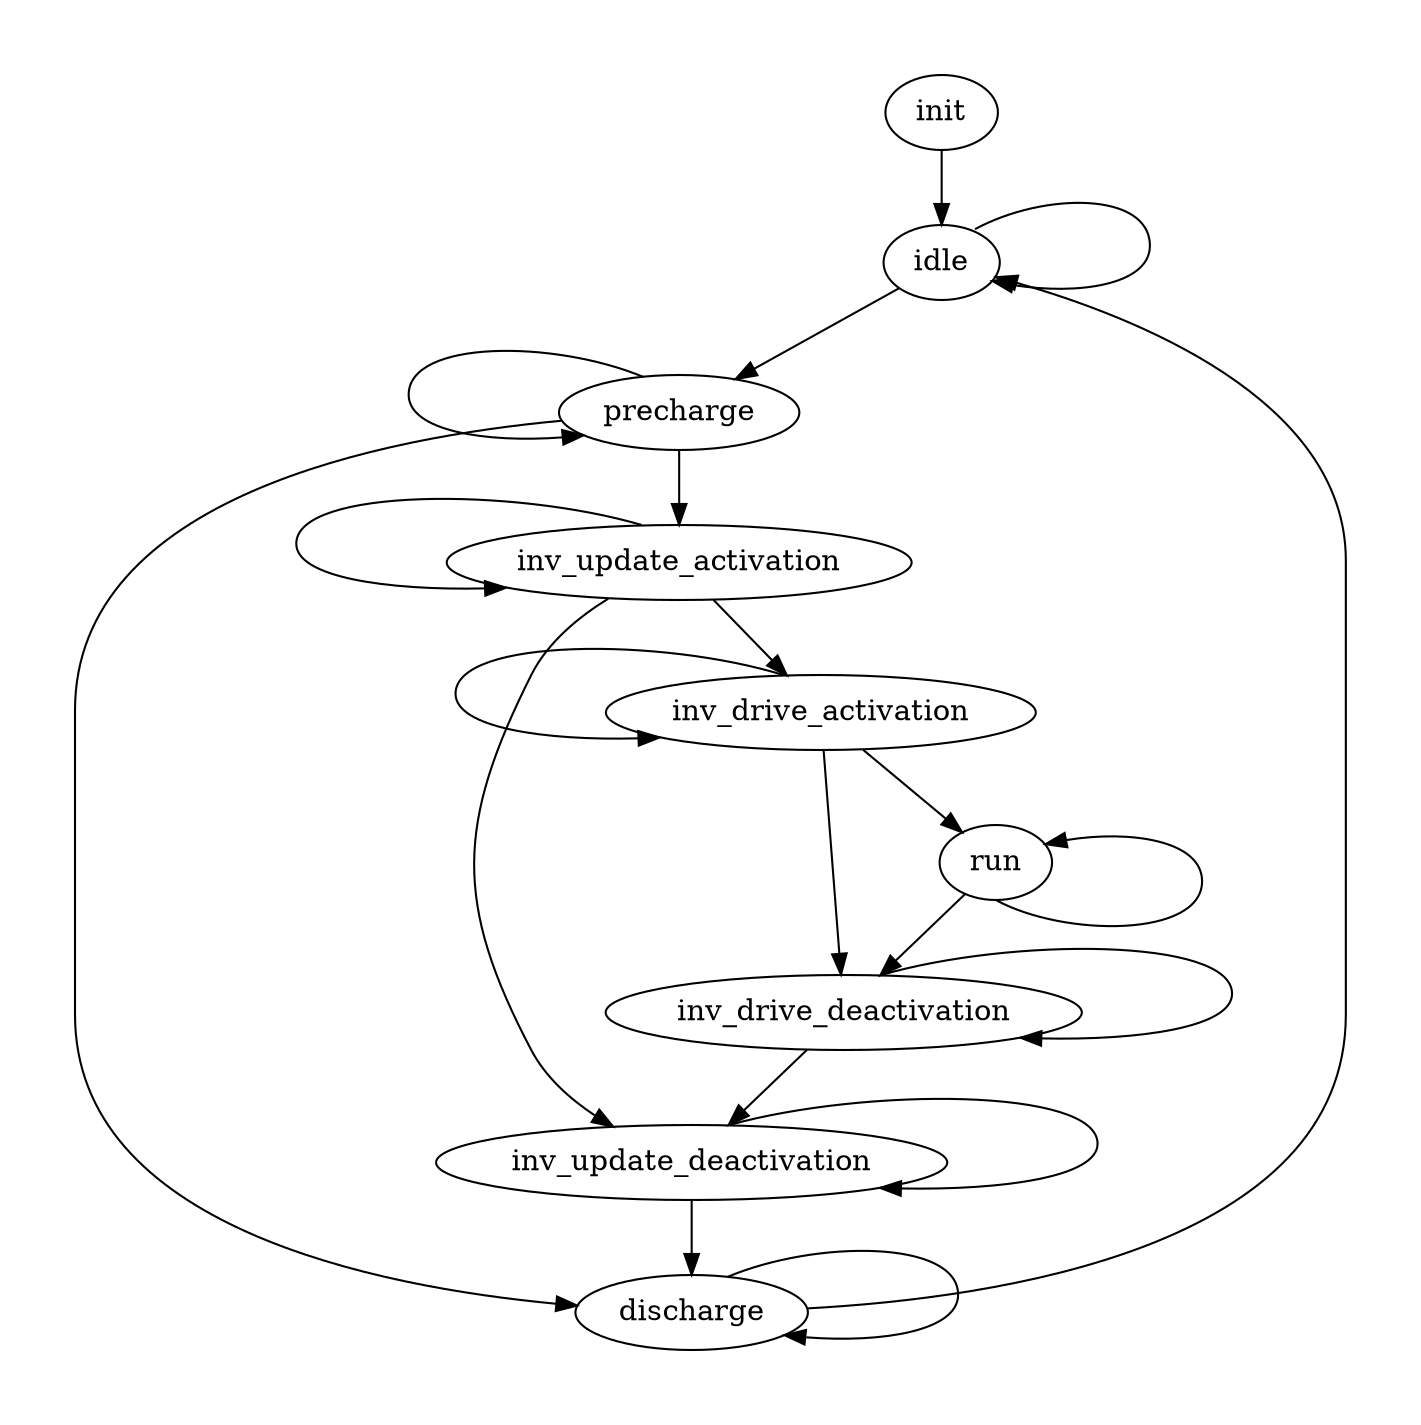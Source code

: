 digraph "vehicle_fsm" {
    graph [pad="0.5", nodesep="1", ranksep="0.5"]
    margin=0
    layout=dot
    node [shape=oval]

    init
    idle
    precharge
    discharge
    inv_update_activation
    inv_update_deactivation
    inv_drive_activation
    inv_drive_deactivation
    run

    # Uncomment for nice drawing
    # { rank=source;init; }
    # { rank=same;precharge;discharge; }
    # { rank=same;inv_update_activation;inv_update_deactivation; }
    # { rank=same;inv_drive_activation;inv_drive_deactivation; }
    # { rank=sink;run; }

    init -> idle

    idle -> precharge
    idle:ne -> idle
    
    precharge -> inv_update_activation
    precharge:nw -> precharge
    precharge -> discharge
    
    inv_update_activation -> inv_drive_activation
    inv_update_activation:nw -> inv_update_activation
    inv_update_activation -> inv_update_deactivation

    inv_drive_activation -> run
    inv_drive_activation:nw -> inv_drive_activation
    inv_drive_activation -> inv_drive_deactivation

    run -> inv_drive_deactivation
    run:s -> run

    inv_drive_deactivation -> inv_update_deactivation
    inv_drive_deactivation:ne -> inv_drive_deactivation

    inv_update_deactivation -> discharge
    inv_update_deactivation:ne -> inv_update_deactivation

    discharge -> idle
    discharge:ne -> discharge
}
